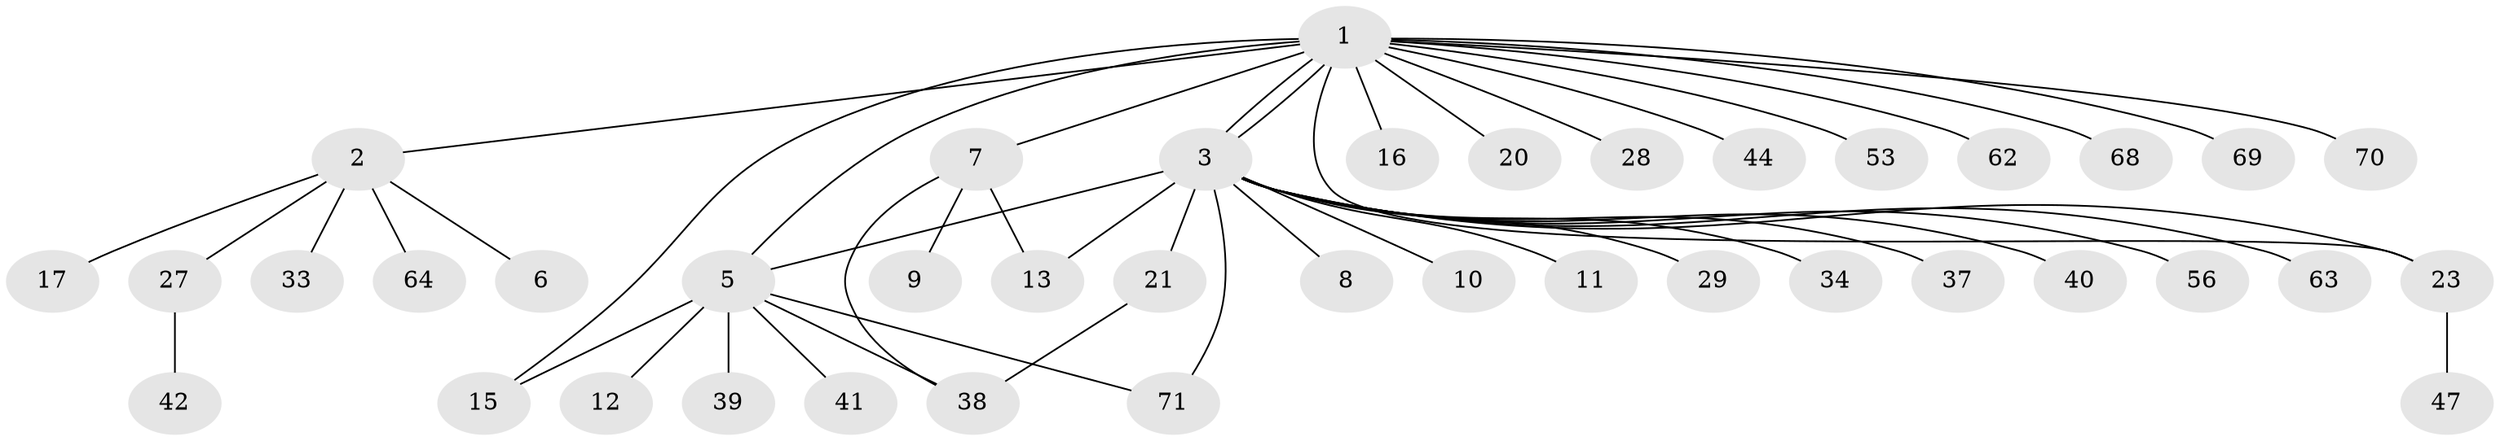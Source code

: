 // original degree distribution, {18: 0.0125, 6: 0.0125, 16: 0.0125, 4: 0.05, 7: 0.025, 1: 0.5375, 2: 0.2, 3: 0.125, 8: 0.0125, 5: 0.0125}
// Generated by graph-tools (version 1.1) at 2025/14/03/09/25 04:14:21]
// undirected, 40 vertices, 47 edges
graph export_dot {
graph [start="1"]
  node [color=gray90,style=filled];
  1;
  2;
  3 [super="+22+4"];
  5 [super="+14+36+19+24"];
  6;
  7;
  8;
  9 [super="+49+55+45"];
  10;
  11;
  12 [super="+25"];
  13 [super="+32+75"];
  15 [super="+30"];
  16;
  17 [super="+60"];
  20;
  21;
  23;
  27 [super="+52"];
  28 [super="+59"];
  29 [super="+57"];
  33;
  34;
  37;
  38 [super="+48+80+58+66+43"];
  39 [super="+61"];
  40 [super="+50"];
  41;
  42;
  44;
  47;
  53;
  56;
  62;
  63;
  64;
  68;
  69;
  70;
  71;
  1 -- 2;
  1 -- 3;
  1 -- 3;
  1 -- 7;
  1 -- 15;
  1 -- 16;
  1 -- 20;
  1 -- 23;
  1 -- 28;
  1 -- 44;
  1 -- 53;
  1 -- 62;
  1 -- 68;
  1 -- 69;
  1 -- 70;
  1 -- 5 [weight=3];
  2 -- 6;
  2 -- 17;
  2 -- 27;
  2 -- 33;
  2 -- 64;
  3 -- 5 [weight=3];
  3 -- 8;
  3 -- 10;
  3 -- 11;
  3 -- 13 [weight=2];
  3 -- 21;
  3 -- 34;
  3 -- 37;
  3 -- 40;
  3 -- 56;
  3 -- 71;
  3 -- 23;
  3 -- 29;
  3 -- 63;
  5 -- 12;
  5 -- 39;
  5 -- 38 [weight=2];
  5 -- 15;
  5 -- 41;
  5 -- 71;
  7 -- 9;
  7 -- 38;
  7 -- 13;
  21 -- 38;
  23 -- 47;
  27 -- 42;
}
